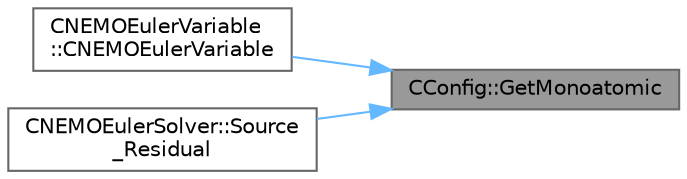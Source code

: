 digraph "CConfig::GetMonoatomic"
{
 // LATEX_PDF_SIZE
  bgcolor="transparent";
  edge [fontname=Helvetica,fontsize=10,labelfontname=Helvetica,labelfontsize=10];
  node [fontname=Helvetica,fontsize=10,shape=box,height=0.2,width=0.4];
  rankdir="RL";
  Node1 [id="Node000001",label="CConfig::GetMonoatomic",height=0.2,width=0.4,color="gray40", fillcolor="grey60", style="filled", fontcolor="black",tooltip="Indicates if mixture is monoatomic."];
  Node1 -> Node2 [id="edge1_Node000001_Node000002",dir="back",color="steelblue1",style="solid",tooltip=" "];
  Node2 [id="Node000002",label="CNEMOEulerVariable\l::CNEMOEulerVariable",height=0.2,width=0.4,color="grey40", fillcolor="white", style="filled",URL="$classCNEMOEulerVariable.html#a468c156010c928813b1a5dfa71c88938",tooltip="Constructor of the class."];
  Node1 -> Node3 [id="edge2_Node000001_Node000003",dir="back",color="steelblue1",style="solid",tooltip=" "];
  Node3 [id="Node000003",label="CNEMOEulerSolver::Source\l_Residual",height=0.2,width=0.4,color="grey40", fillcolor="white", style="filled",URL="$classCNEMOEulerSolver.html#a0758ca67e16c9f1f0f8fe5c8ec661cf7",tooltip="Source term integration."];
}
